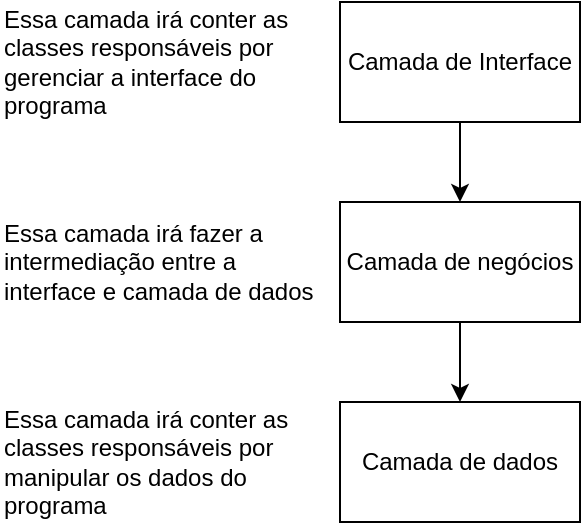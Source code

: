 <mxfile version="14.6.13" type="device"><diagram id="7iqErtQN7wngsmRjHd4I" name="Page-1"><mxGraphModel dx="518" dy="461" grid="1" gridSize="10" guides="1" tooltips="1" connect="1" arrows="1" fold="1" page="1" pageScale="1" pageWidth="850" pageHeight="1100" math="0" shadow="0"><root><mxCell id="0"/><mxCell id="1" parent="0"/><mxCell id="1RauCzifwTz4zu1BEpHo-1" value="Camada de Interface" style="rounded=0;whiteSpace=wrap;html=1;" vertex="1" parent="1"><mxGeometry x="370" y="340" width="120" height="60" as="geometry"/></mxCell><mxCell id="1RauCzifwTz4zu1BEpHo-2" value="Camada de negócios" style="rounded=0;whiteSpace=wrap;html=1;" vertex="1" parent="1"><mxGeometry x="370" y="440" width="120" height="60" as="geometry"/></mxCell><mxCell id="1RauCzifwTz4zu1BEpHo-3" value="Camada de dados" style="rounded=0;whiteSpace=wrap;html=1;" vertex="1" parent="1"><mxGeometry x="370" y="540" width="120" height="60" as="geometry"/></mxCell><mxCell id="1RauCzifwTz4zu1BEpHo-7" value="" style="endArrow=classic;html=1;exitX=0.5;exitY=1;exitDx=0;exitDy=0;" edge="1" parent="1" source="1RauCzifwTz4zu1BEpHo-1"><mxGeometry width="50" height="50" relative="1" as="geometry"><mxPoint x="390" y="520" as="sourcePoint"/><mxPoint x="430" y="440" as="targetPoint"/></mxGeometry></mxCell><mxCell id="1RauCzifwTz4zu1BEpHo-8" value="" style="endArrow=classic;html=1;exitX=0.5;exitY=1;exitDx=0;exitDy=0;entryX=0.5;entryY=0;entryDx=0;entryDy=0;" edge="1" parent="1" source="1RauCzifwTz4zu1BEpHo-2" target="1RauCzifwTz4zu1BEpHo-3"><mxGeometry width="50" height="50" relative="1" as="geometry"><mxPoint x="390" y="520" as="sourcePoint"/><mxPoint x="430" y="522" as="targetPoint"/></mxGeometry></mxCell><mxCell id="1RauCzifwTz4zu1BEpHo-11" value="Essa camada irá conter as classes responsáveis por gerenciar a interface do programa" style="text;html=1;strokeColor=none;fillColor=none;align=left;verticalAlign=middle;whiteSpace=wrap;rounded=0;" vertex="1" parent="1"><mxGeometry x="200" y="340" width="160" height="60" as="geometry"/></mxCell><mxCell id="1RauCzifwTz4zu1BEpHo-12" value="Essa camada irá fazer a intermediação entre a interface e camada de dados" style="text;html=1;strokeColor=none;fillColor=none;align=left;verticalAlign=middle;whiteSpace=wrap;rounded=0;" vertex="1" parent="1"><mxGeometry x="200" y="440" width="160" height="60" as="geometry"/></mxCell><mxCell id="1RauCzifwTz4zu1BEpHo-13" value="Essa camada irá conter as classes responsáveis por manipular os dados do programa" style="text;html=1;strokeColor=none;fillColor=none;align=left;verticalAlign=middle;whiteSpace=wrap;rounded=0;" vertex="1" parent="1"><mxGeometry x="200" y="540" width="160" height="60" as="geometry"/></mxCell></root></mxGraphModel></diagram></mxfile>
